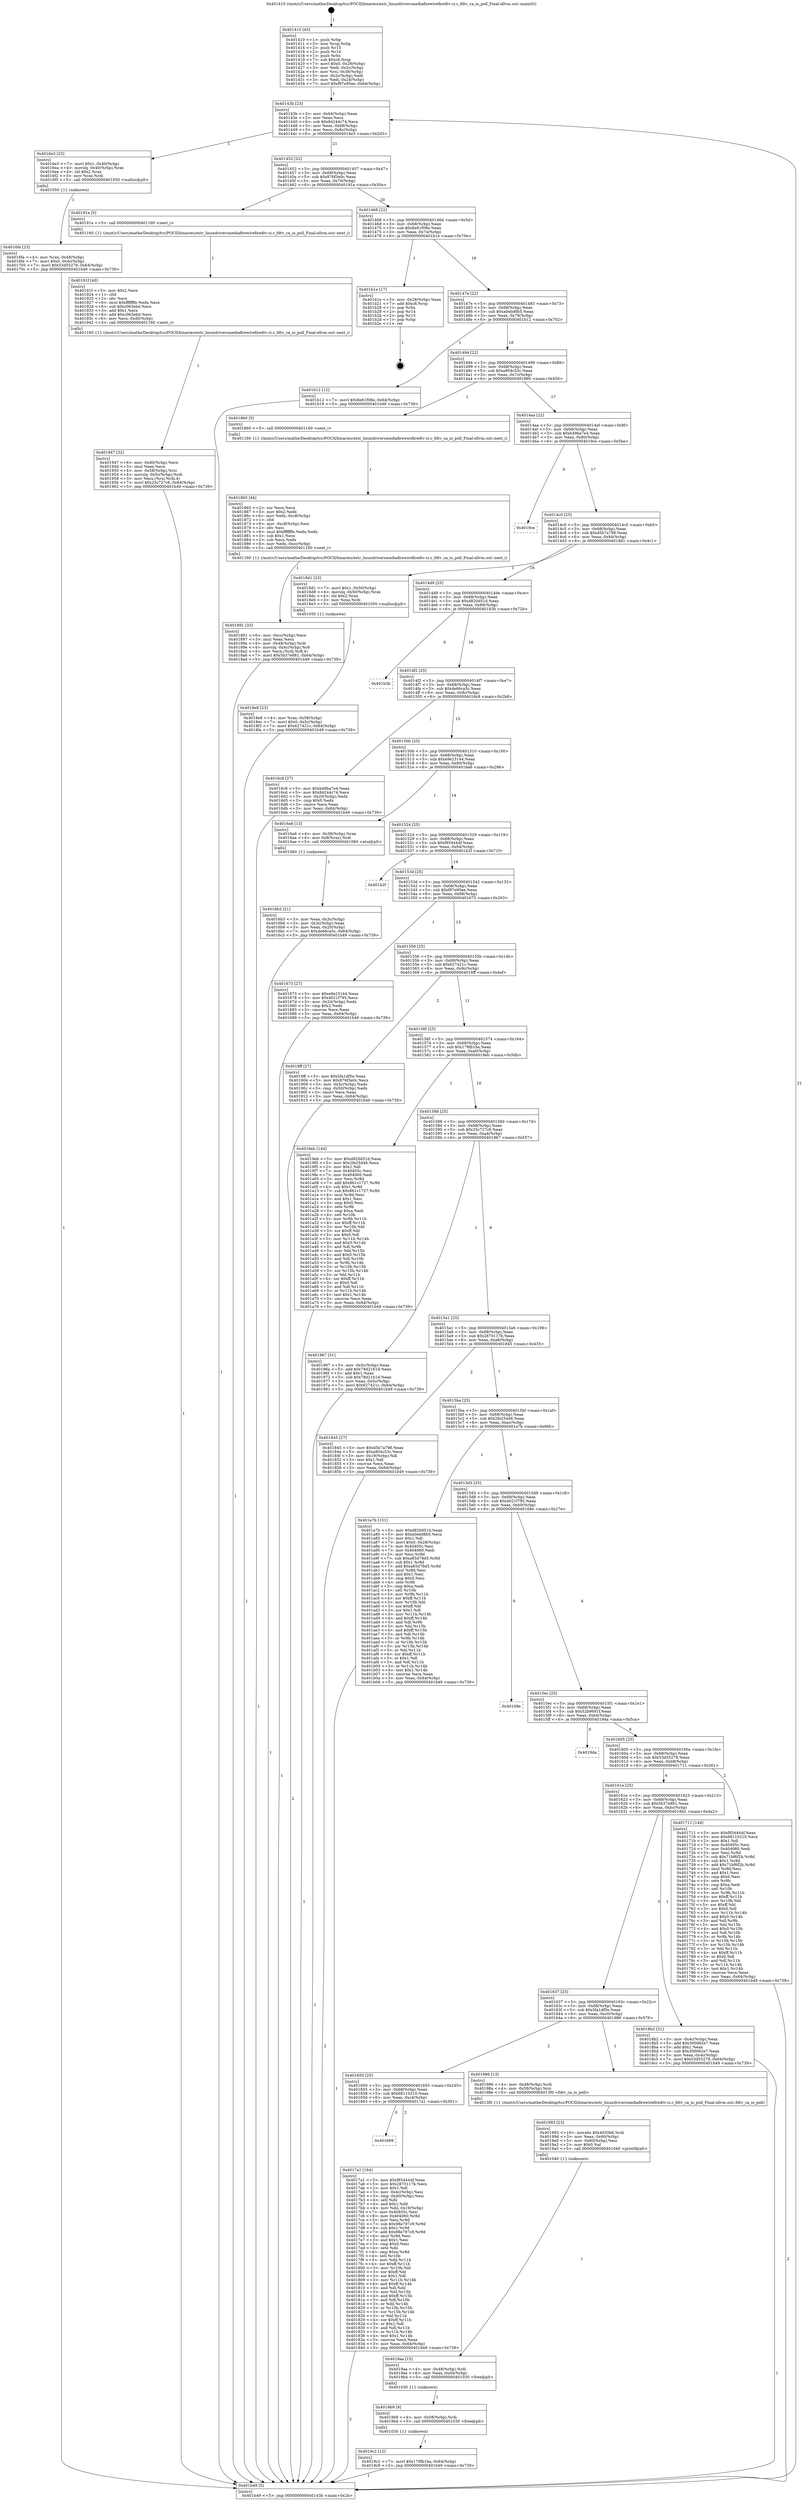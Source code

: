 digraph "0x401410" {
  label = "0x401410 (/mnt/c/Users/mathe/Desktop/tcc/POCII/binaries/extr_linuxdriversmediafirewirefiredtv-ci.c_fdtv_ca_io_poll_Final-ollvm.out::main(0))"
  labelloc = "t"
  node[shape=record]

  Entry [label="",width=0.3,height=0.3,shape=circle,fillcolor=black,style=filled]
  "0x40143b" [label="{
     0x40143b [23]\l
     | [instrs]\l
     &nbsp;&nbsp;0x40143b \<+3\>: mov -0x64(%rbp),%eax\l
     &nbsp;&nbsp;0x40143e \<+2\>: mov %eax,%ecx\l
     &nbsp;&nbsp;0x401440 \<+6\>: sub $0x84244c74,%ecx\l
     &nbsp;&nbsp;0x401446 \<+3\>: mov %eax,-0x68(%rbp)\l
     &nbsp;&nbsp;0x401449 \<+3\>: mov %ecx,-0x6c(%rbp)\l
     &nbsp;&nbsp;0x40144c \<+6\>: je 00000000004016e3 \<main+0x2d3\>\l
  }"]
  "0x4016e3" [label="{
     0x4016e3 [23]\l
     | [instrs]\l
     &nbsp;&nbsp;0x4016e3 \<+7\>: movl $0x1,-0x40(%rbp)\l
     &nbsp;&nbsp;0x4016ea \<+4\>: movslq -0x40(%rbp),%rax\l
     &nbsp;&nbsp;0x4016ee \<+4\>: shl $0x2,%rax\l
     &nbsp;&nbsp;0x4016f2 \<+3\>: mov %rax,%rdi\l
     &nbsp;&nbsp;0x4016f5 \<+5\>: call 0000000000401050 \<malloc@plt\>\l
     | [calls]\l
     &nbsp;&nbsp;0x401050 \{1\} (unknown)\l
  }"]
  "0x401452" [label="{
     0x401452 [22]\l
     | [instrs]\l
     &nbsp;&nbsp;0x401452 \<+5\>: jmp 0000000000401457 \<main+0x47\>\l
     &nbsp;&nbsp;0x401457 \<+3\>: mov -0x68(%rbp),%eax\l
     &nbsp;&nbsp;0x40145a \<+5\>: sub $0x876f3e0c,%eax\l
     &nbsp;&nbsp;0x40145f \<+3\>: mov %eax,-0x70(%rbp)\l
     &nbsp;&nbsp;0x401462 \<+6\>: je 000000000040191a \<main+0x50a\>\l
  }"]
  Exit [label="",width=0.3,height=0.3,shape=circle,fillcolor=black,style=filled,peripheries=2]
  "0x40191a" [label="{
     0x40191a [5]\l
     | [instrs]\l
     &nbsp;&nbsp;0x40191a \<+5\>: call 0000000000401160 \<next_i\>\l
     | [calls]\l
     &nbsp;&nbsp;0x401160 \{1\} (/mnt/c/Users/mathe/Desktop/tcc/POCII/binaries/extr_linuxdriversmediafirewirefiredtv-ci.c_fdtv_ca_io_poll_Final-ollvm.out::next_i)\l
  }"]
  "0x401468" [label="{
     0x401468 [22]\l
     | [instrs]\l
     &nbsp;&nbsp;0x401468 \<+5\>: jmp 000000000040146d \<main+0x5d\>\l
     &nbsp;&nbsp;0x40146d \<+3\>: mov -0x68(%rbp),%eax\l
     &nbsp;&nbsp;0x401470 \<+5\>: sub $0x8e61f08e,%eax\l
     &nbsp;&nbsp;0x401475 \<+3\>: mov %eax,-0x74(%rbp)\l
     &nbsp;&nbsp;0x401478 \<+6\>: je 0000000000401b1e \<main+0x70e\>\l
  }"]
  "0x4019c2" [label="{
     0x4019c2 [12]\l
     | [instrs]\l
     &nbsp;&nbsp;0x4019c2 \<+7\>: movl $0x179fb1ba,-0x64(%rbp)\l
     &nbsp;&nbsp;0x4019c9 \<+5\>: jmp 0000000000401b49 \<main+0x739\>\l
  }"]
  "0x401b1e" [label="{
     0x401b1e [17]\l
     | [instrs]\l
     &nbsp;&nbsp;0x401b1e \<+3\>: mov -0x28(%rbp),%eax\l
     &nbsp;&nbsp;0x401b21 \<+7\>: add $0xc8,%rsp\l
     &nbsp;&nbsp;0x401b28 \<+1\>: pop %rbx\l
     &nbsp;&nbsp;0x401b29 \<+2\>: pop %r14\l
     &nbsp;&nbsp;0x401b2b \<+2\>: pop %r15\l
     &nbsp;&nbsp;0x401b2d \<+1\>: pop %rbp\l
     &nbsp;&nbsp;0x401b2e \<+1\>: ret\l
  }"]
  "0x40147e" [label="{
     0x40147e [22]\l
     | [instrs]\l
     &nbsp;&nbsp;0x40147e \<+5\>: jmp 0000000000401483 \<main+0x73\>\l
     &nbsp;&nbsp;0x401483 \<+3\>: mov -0x68(%rbp),%eax\l
     &nbsp;&nbsp;0x401486 \<+5\>: sub $0xa0ebd8b5,%eax\l
     &nbsp;&nbsp;0x40148b \<+3\>: mov %eax,-0x78(%rbp)\l
     &nbsp;&nbsp;0x40148e \<+6\>: je 0000000000401b12 \<main+0x702\>\l
  }"]
  "0x4019b9" [label="{
     0x4019b9 [9]\l
     | [instrs]\l
     &nbsp;&nbsp;0x4019b9 \<+4\>: mov -0x58(%rbp),%rdi\l
     &nbsp;&nbsp;0x4019bd \<+5\>: call 0000000000401030 \<free@plt\>\l
     | [calls]\l
     &nbsp;&nbsp;0x401030 \{1\} (unknown)\l
  }"]
  "0x401b12" [label="{
     0x401b12 [12]\l
     | [instrs]\l
     &nbsp;&nbsp;0x401b12 \<+7\>: movl $0x8e61f08e,-0x64(%rbp)\l
     &nbsp;&nbsp;0x401b19 \<+5\>: jmp 0000000000401b49 \<main+0x739\>\l
  }"]
  "0x401494" [label="{
     0x401494 [22]\l
     | [instrs]\l
     &nbsp;&nbsp;0x401494 \<+5\>: jmp 0000000000401499 \<main+0x89\>\l
     &nbsp;&nbsp;0x401499 \<+3\>: mov -0x68(%rbp),%eax\l
     &nbsp;&nbsp;0x40149c \<+5\>: sub $0xa904c53c,%eax\l
     &nbsp;&nbsp;0x4014a1 \<+3\>: mov %eax,-0x7c(%rbp)\l
     &nbsp;&nbsp;0x4014a4 \<+6\>: je 0000000000401860 \<main+0x450\>\l
  }"]
  "0x4019aa" [label="{
     0x4019aa [15]\l
     | [instrs]\l
     &nbsp;&nbsp;0x4019aa \<+4\>: mov -0x48(%rbp),%rdi\l
     &nbsp;&nbsp;0x4019ae \<+6\>: mov %eax,-0xd4(%rbp)\l
     &nbsp;&nbsp;0x4019b4 \<+5\>: call 0000000000401030 \<free@plt\>\l
     | [calls]\l
     &nbsp;&nbsp;0x401030 \{1\} (unknown)\l
  }"]
  "0x401860" [label="{
     0x401860 [5]\l
     | [instrs]\l
     &nbsp;&nbsp;0x401860 \<+5\>: call 0000000000401160 \<next_i\>\l
     | [calls]\l
     &nbsp;&nbsp;0x401160 \{1\} (/mnt/c/Users/mathe/Desktop/tcc/POCII/binaries/extr_linuxdriversmediafirewirefiredtv-ci.c_fdtv_ca_io_poll_Final-ollvm.out::next_i)\l
  }"]
  "0x4014aa" [label="{
     0x4014aa [22]\l
     | [instrs]\l
     &nbsp;&nbsp;0x4014aa \<+5\>: jmp 00000000004014af \<main+0x9f\>\l
     &nbsp;&nbsp;0x4014af \<+3\>: mov -0x68(%rbp),%eax\l
     &nbsp;&nbsp;0x4014b2 \<+5\>: sub $0xb49ba7e4,%eax\l
     &nbsp;&nbsp;0x4014b7 \<+3\>: mov %eax,-0x80(%rbp)\l
     &nbsp;&nbsp;0x4014ba \<+6\>: je 00000000004019ce \<main+0x5be\>\l
  }"]
  "0x401993" [label="{
     0x401993 [23]\l
     | [instrs]\l
     &nbsp;&nbsp;0x401993 \<+10\>: movabs $0x4020b6,%rdi\l
     &nbsp;&nbsp;0x40199d \<+3\>: mov %eax,-0x60(%rbp)\l
     &nbsp;&nbsp;0x4019a0 \<+3\>: mov -0x60(%rbp),%esi\l
     &nbsp;&nbsp;0x4019a3 \<+2\>: mov $0x0,%al\l
     &nbsp;&nbsp;0x4019a5 \<+5\>: call 0000000000401040 \<printf@plt\>\l
     | [calls]\l
     &nbsp;&nbsp;0x401040 \{1\} (unknown)\l
  }"]
  "0x4019ce" [label="{
     0x4019ce\l
  }", style=dashed]
  "0x4014c0" [label="{
     0x4014c0 [25]\l
     | [instrs]\l
     &nbsp;&nbsp;0x4014c0 \<+5\>: jmp 00000000004014c5 \<main+0xb5\>\l
     &nbsp;&nbsp;0x4014c5 \<+3\>: mov -0x68(%rbp),%eax\l
     &nbsp;&nbsp;0x4014c8 \<+5\>: sub $0xd5b7a798,%eax\l
     &nbsp;&nbsp;0x4014cd \<+6\>: mov %eax,-0x84(%rbp)\l
     &nbsp;&nbsp;0x4014d3 \<+6\>: je 00000000004018d1 \<main+0x4c1\>\l
  }"]
  "0x401947" [label="{
     0x401947 [32]\l
     | [instrs]\l
     &nbsp;&nbsp;0x401947 \<+6\>: mov -0xd0(%rbp),%ecx\l
     &nbsp;&nbsp;0x40194d \<+3\>: imul %eax,%ecx\l
     &nbsp;&nbsp;0x401950 \<+4\>: mov -0x58(%rbp),%rsi\l
     &nbsp;&nbsp;0x401954 \<+4\>: movslq -0x5c(%rbp),%rdi\l
     &nbsp;&nbsp;0x401958 \<+3\>: mov %ecx,(%rsi,%rdi,4)\l
     &nbsp;&nbsp;0x40195b \<+7\>: movl $0x25c727c6,-0x64(%rbp)\l
     &nbsp;&nbsp;0x401962 \<+5\>: jmp 0000000000401b49 \<main+0x739\>\l
  }"]
  "0x4018d1" [label="{
     0x4018d1 [23]\l
     | [instrs]\l
     &nbsp;&nbsp;0x4018d1 \<+7\>: movl $0x1,-0x50(%rbp)\l
     &nbsp;&nbsp;0x4018d8 \<+4\>: movslq -0x50(%rbp),%rax\l
     &nbsp;&nbsp;0x4018dc \<+4\>: shl $0x2,%rax\l
     &nbsp;&nbsp;0x4018e0 \<+3\>: mov %rax,%rdi\l
     &nbsp;&nbsp;0x4018e3 \<+5\>: call 0000000000401050 \<malloc@plt\>\l
     | [calls]\l
     &nbsp;&nbsp;0x401050 \{1\} (unknown)\l
  }"]
  "0x4014d9" [label="{
     0x4014d9 [25]\l
     | [instrs]\l
     &nbsp;&nbsp;0x4014d9 \<+5\>: jmp 00000000004014de \<main+0xce\>\l
     &nbsp;&nbsp;0x4014de \<+3\>: mov -0x68(%rbp),%eax\l
     &nbsp;&nbsp;0x4014e1 \<+5\>: sub $0xd820d51d,%eax\l
     &nbsp;&nbsp;0x4014e6 \<+6\>: mov %eax,-0x88(%rbp)\l
     &nbsp;&nbsp;0x4014ec \<+6\>: je 0000000000401b3b \<main+0x72b\>\l
  }"]
  "0x40191f" [label="{
     0x40191f [40]\l
     | [instrs]\l
     &nbsp;&nbsp;0x40191f \<+5\>: mov $0x2,%ecx\l
     &nbsp;&nbsp;0x401924 \<+1\>: cltd\l
     &nbsp;&nbsp;0x401925 \<+2\>: idiv %ecx\l
     &nbsp;&nbsp;0x401927 \<+6\>: imul $0xfffffffe,%edx,%ecx\l
     &nbsp;&nbsp;0x40192d \<+6\>: sub $0xc063ebd,%ecx\l
     &nbsp;&nbsp;0x401933 \<+3\>: add $0x1,%ecx\l
     &nbsp;&nbsp;0x401936 \<+6\>: add $0xc063ebd,%ecx\l
     &nbsp;&nbsp;0x40193c \<+6\>: mov %ecx,-0xd0(%rbp)\l
     &nbsp;&nbsp;0x401942 \<+5\>: call 0000000000401160 \<next_i\>\l
     | [calls]\l
     &nbsp;&nbsp;0x401160 \{1\} (/mnt/c/Users/mathe/Desktop/tcc/POCII/binaries/extr_linuxdriversmediafirewirefiredtv-ci.c_fdtv_ca_io_poll_Final-ollvm.out::next_i)\l
  }"]
  "0x401b3b" [label="{
     0x401b3b\l
  }", style=dashed]
  "0x4014f2" [label="{
     0x4014f2 [25]\l
     | [instrs]\l
     &nbsp;&nbsp;0x4014f2 \<+5\>: jmp 00000000004014f7 \<main+0xe7\>\l
     &nbsp;&nbsp;0x4014f7 \<+3\>: mov -0x68(%rbp),%eax\l
     &nbsp;&nbsp;0x4014fa \<+5\>: sub $0xde66ca5c,%eax\l
     &nbsp;&nbsp;0x4014ff \<+6\>: mov %eax,-0x8c(%rbp)\l
     &nbsp;&nbsp;0x401505 \<+6\>: je 00000000004016c8 \<main+0x2b8\>\l
  }"]
  "0x4018e8" [label="{
     0x4018e8 [23]\l
     | [instrs]\l
     &nbsp;&nbsp;0x4018e8 \<+4\>: mov %rax,-0x58(%rbp)\l
     &nbsp;&nbsp;0x4018ec \<+7\>: movl $0x0,-0x5c(%rbp)\l
     &nbsp;&nbsp;0x4018f3 \<+7\>: movl $0x627421c,-0x64(%rbp)\l
     &nbsp;&nbsp;0x4018fa \<+5\>: jmp 0000000000401b49 \<main+0x739\>\l
  }"]
  "0x4016c8" [label="{
     0x4016c8 [27]\l
     | [instrs]\l
     &nbsp;&nbsp;0x4016c8 \<+5\>: mov $0xb49ba7e4,%eax\l
     &nbsp;&nbsp;0x4016cd \<+5\>: mov $0x84244c74,%ecx\l
     &nbsp;&nbsp;0x4016d2 \<+3\>: mov -0x20(%rbp),%edx\l
     &nbsp;&nbsp;0x4016d5 \<+3\>: cmp $0x0,%edx\l
     &nbsp;&nbsp;0x4016d8 \<+3\>: cmove %ecx,%eax\l
     &nbsp;&nbsp;0x4016db \<+3\>: mov %eax,-0x64(%rbp)\l
     &nbsp;&nbsp;0x4016de \<+5\>: jmp 0000000000401b49 \<main+0x739\>\l
  }"]
  "0x40150b" [label="{
     0x40150b [25]\l
     | [instrs]\l
     &nbsp;&nbsp;0x40150b \<+5\>: jmp 0000000000401510 \<main+0x100\>\l
     &nbsp;&nbsp;0x401510 \<+3\>: mov -0x68(%rbp),%eax\l
     &nbsp;&nbsp;0x401513 \<+5\>: sub $0xe9e23144,%eax\l
     &nbsp;&nbsp;0x401518 \<+6\>: mov %eax,-0x90(%rbp)\l
     &nbsp;&nbsp;0x40151e \<+6\>: je 00000000004016a6 \<main+0x296\>\l
  }"]
  "0x401891" [label="{
     0x401891 [33]\l
     | [instrs]\l
     &nbsp;&nbsp;0x401891 \<+6\>: mov -0xcc(%rbp),%ecx\l
     &nbsp;&nbsp;0x401897 \<+3\>: imul %eax,%ecx\l
     &nbsp;&nbsp;0x40189a \<+4\>: mov -0x48(%rbp),%rdi\l
     &nbsp;&nbsp;0x40189e \<+4\>: movslq -0x4c(%rbp),%r8\l
     &nbsp;&nbsp;0x4018a2 \<+4\>: mov %ecx,(%rdi,%r8,4)\l
     &nbsp;&nbsp;0x4018a6 \<+7\>: movl $0x5b37e881,-0x64(%rbp)\l
     &nbsp;&nbsp;0x4018ad \<+5\>: jmp 0000000000401b49 \<main+0x739\>\l
  }"]
  "0x4016a6" [label="{
     0x4016a6 [13]\l
     | [instrs]\l
     &nbsp;&nbsp;0x4016a6 \<+4\>: mov -0x38(%rbp),%rax\l
     &nbsp;&nbsp;0x4016aa \<+4\>: mov 0x8(%rax),%rdi\l
     &nbsp;&nbsp;0x4016ae \<+5\>: call 0000000000401060 \<atoi@plt\>\l
     | [calls]\l
     &nbsp;&nbsp;0x401060 \{1\} (unknown)\l
  }"]
  "0x401524" [label="{
     0x401524 [25]\l
     | [instrs]\l
     &nbsp;&nbsp;0x401524 \<+5\>: jmp 0000000000401529 \<main+0x119\>\l
     &nbsp;&nbsp;0x401529 \<+3\>: mov -0x68(%rbp),%eax\l
     &nbsp;&nbsp;0x40152c \<+5\>: sub $0xf854444f,%eax\l
     &nbsp;&nbsp;0x401531 \<+6\>: mov %eax,-0x94(%rbp)\l
     &nbsp;&nbsp;0x401537 \<+6\>: je 0000000000401b2f \<main+0x71f\>\l
  }"]
  "0x401865" [label="{
     0x401865 [44]\l
     | [instrs]\l
     &nbsp;&nbsp;0x401865 \<+2\>: xor %ecx,%ecx\l
     &nbsp;&nbsp;0x401867 \<+5\>: mov $0x2,%edx\l
     &nbsp;&nbsp;0x40186c \<+6\>: mov %edx,-0xc8(%rbp)\l
     &nbsp;&nbsp;0x401872 \<+1\>: cltd\l
     &nbsp;&nbsp;0x401873 \<+6\>: mov -0xc8(%rbp),%esi\l
     &nbsp;&nbsp;0x401879 \<+2\>: idiv %esi\l
     &nbsp;&nbsp;0x40187b \<+6\>: imul $0xfffffffe,%edx,%edx\l
     &nbsp;&nbsp;0x401881 \<+3\>: sub $0x1,%ecx\l
     &nbsp;&nbsp;0x401884 \<+2\>: sub %ecx,%edx\l
     &nbsp;&nbsp;0x401886 \<+6\>: mov %edx,-0xcc(%rbp)\l
     &nbsp;&nbsp;0x40188c \<+5\>: call 0000000000401160 \<next_i\>\l
     | [calls]\l
     &nbsp;&nbsp;0x401160 \{1\} (/mnt/c/Users/mathe/Desktop/tcc/POCII/binaries/extr_linuxdriversmediafirewirefiredtv-ci.c_fdtv_ca_io_poll_Final-ollvm.out::next_i)\l
  }"]
  "0x401b2f" [label="{
     0x401b2f\l
  }", style=dashed]
  "0x40153d" [label="{
     0x40153d [25]\l
     | [instrs]\l
     &nbsp;&nbsp;0x40153d \<+5\>: jmp 0000000000401542 \<main+0x132\>\l
     &nbsp;&nbsp;0x401542 \<+3\>: mov -0x68(%rbp),%eax\l
     &nbsp;&nbsp;0x401545 \<+5\>: sub $0xf97e95ee,%eax\l
     &nbsp;&nbsp;0x40154a \<+6\>: mov %eax,-0x98(%rbp)\l
     &nbsp;&nbsp;0x401550 \<+6\>: je 0000000000401673 \<main+0x263\>\l
  }"]
  "0x401669" [label="{
     0x401669\l
  }", style=dashed]
  "0x401673" [label="{
     0x401673 [27]\l
     | [instrs]\l
     &nbsp;&nbsp;0x401673 \<+5\>: mov $0xe9e23144,%eax\l
     &nbsp;&nbsp;0x401678 \<+5\>: mov $0x4021f795,%ecx\l
     &nbsp;&nbsp;0x40167d \<+3\>: mov -0x24(%rbp),%edx\l
     &nbsp;&nbsp;0x401680 \<+3\>: cmp $0x2,%edx\l
     &nbsp;&nbsp;0x401683 \<+3\>: cmovne %ecx,%eax\l
     &nbsp;&nbsp;0x401686 \<+3\>: mov %eax,-0x64(%rbp)\l
     &nbsp;&nbsp;0x401689 \<+5\>: jmp 0000000000401b49 \<main+0x739\>\l
  }"]
  "0x401556" [label="{
     0x401556 [25]\l
     | [instrs]\l
     &nbsp;&nbsp;0x401556 \<+5\>: jmp 000000000040155b \<main+0x14b\>\l
     &nbsp;&nbsp;0x40155b \<+3\>: mov -0x68(%rbp),%eax\l
     &nbsp;&nbsp;0x40155e \<+5\>: sub $0x627421c,%eax\l
     &nbsp;&nbsp;0x401563 \<+6\>: mov %eax,-0x9c(%rbp)\l
     &nbsp;&nbsp;0x401569 \<+6\>: je 00000000004018ff \<main+0x4ef\>\l
  }"]
  "0x401b49" [label="{
     0x401b49 [5]\l
     | [instrs]\l
     &nbsp;&nbsp;0x401b49 \<+5\>: jmp 000000000040143b \<main+0x2b\>\l
  }"]
  "0x401410" [label="{
     0x401410 [43]\l
     | [instrs]\l
     &nbsp;&nbsp;0x401410 \<+1\>: push %rbp\l
     &nbsp;&nbsp;0x401411 \<+3\>: mov %rsp,%rbp\l
     &nbsp;&nbsp;0x401414 \<+2\>: push %r15\l
     &nbsp;&nbsp;0x401416 \<+2\>: push %r14\l
     &nbsp;&nbsp;0x401418 \<+1\>: push %rbx\l
     &nbsp;&nbsp;0x401419 \<+7\>: sub $0xc8,%rsp\l
     &nbsp;&nbsp;0x401420 \<+7\>: movl $0x0,-0x28(%rbp)\l
     &nbsp;&nbsp;0x401427 \<+3\>: mov %edi,-0x2c(%rbp)\l
     &nbsp;&nbsp;0x40142a \<+4\>: mov %rsi,-0x38(%rbp)\l
     &nbsp;&nbsp;0x40142e \<+3\>: mov -0x2c(%rbp),%edi\l
     &nbsp;&nbsp;0x401431 \<+3\>: mov %edi,-0x24(%rbp)\l
     &nbsp;&nbsp;0x401434 \<+7\>: movl $0xf97e95ee,-0x64(%rbp)\l
  }"]
  "0x4016b3" [label="{
     0x4016b3 [21]\l
     | [instrs]\l
     &nbsp;&nbsp;0x4016b3 \<+3\>: mov %eax,-0x3c(%rbp)\l
     &nbsp;&nbsp;0x4016b6 \<+3\>: mov -0x3c(%rbp),%eax\l
     &nbsp;&nbsp;0x4016b9 \<+3\>: mov %eax,-0x20(%rbp)\l
     &nbsp;&nbsp;0x4016bc \<+7\>: movl $0xde66ca5c,-0x64(%rbp)\l
     &nbsp;&nbsp;0x4016c3 \<+5\>: jmp 0000000000401b49 \<main+0x739\>\l
  }"]
  "0x4016fa" [label="{
     0x4016fa [23]\l
     | [instrs]\l
     &nbsp;&nbsp;0x4016fa \<+4\>: mov %rax,-0x48(%rbp)\l
     &nbsp;&nbsp;0x4016fe \<+7\>: movl $0x0,-0x4c(%rbp)\l
     &nbsp;&nbsp;0x401705 \<+7\>: movl $0x53d55278,-0x64(%rbp)\l
     &nbsp;&nbsp;0x40170c \<+5\>: jmp 0000000000401b49 \<main+0x739\>\l
  }"]
  "0x4017a1" [label="{
     0x4017a1 [164]\l
     | [instrs]\l
     &nbsp;&nbsp;0x4017a1 \<+5\>: mov $0xf854444f,%eax\l
     &nbsp;&nbsp;0x4017a6 \<+5\>: mov $0x2870117b,%ecx\l
     &nbsp;&nbsp;0x4017ab \<+2\>: mov $0x1,%dl\l
     &nbsp;&nbsp;0x4017ad \<+3\>: mov -0x4c(%rbp),%esi\l
     &nbsp;&nbsp;0x4017b0 \<+3\>: cmp -0x40(%rbp),%esi\l
     &nbsp;&nbsp;0x4017b3 \<+4\>: setl %dil\l
     &nbsp;&nbsp;0x4017b7 \<+4\>: and $0x1,%dil\l
     &nbsp;&nbsp;0x4017bb \<+4\>: mov %dil,-0x19(%rbp)\l
     &nbsp;&nbsp;0x4017bf \<+7\>: mov 0x40405c,%esi\l
     &nbsp;&nbsp;0x4017c6 \<+8\>: mov 0x404060,%r8d\l
     &nbsp;&nbsp;0x4017ce \<+3\>: mov %esi,%r9d\l
     &nbsp;&nbsp;0x4017d1 \<+7\>: sub $0x98e797c9,%r9d\l
     &nbsp;&nbsp;0x4017d8 \<+4\>: sub $0x1,%r9d\l
     &nbsp;&nbsp;0x4017dc \<+7\>: add $0x98e797c9,%r9d\l
     &nbsp;&nbsp;0x4017e3 \<+4\>: imul %r9d,%esi\l
     &nbsp;&nbsp;0x4017e7 \<+3\>: and $0x1,%esi\l
     &nbsp;&nbsp;0x4017ea \<+3\>: cmp $0x0,%esi\l
     &nbsp;&nbsp;0x4017ed \<+4\>: sete %dil\l
     &nbsp;&nbsp;0x4017f1 \<+4\>: cmp $0xa,%r8d\l
     &nbsp;&nbsp;0x4017f5 \<+4\>: setl %r10b\l
     &nbsp;&nbsp;0x4017f9 \<+3\>: mov %dil,%r11b\l
     &nbsp;&nbsp;0x4017fc \<+4\>: xor $0xff,%r11b\l
     &nbsp;&nbsp;0x401800 \<+3\>: mov %r10b,%bl\l
     &nbsp;&nbsp;0x401803 \<+3\>: xor $0xff,%bl\l
     &nbsp;&nbsp;0x401806 \<+3\>: xor $0x1,%dl\l
     &nbsp;&nbsp;0x401809 \<+3\>: mov %r11b,%r14b\l
     &nbsp;&nbsp;0x40180c \<+4\>: and $0xff,%r14b\l
     &nbsp;&nbsp;0x401810 \<+3\>: and %dl,%dil\l
     &nbsp;&nbsp;0x401813 \<+3\>: mov %bl,%r15b\l
     &nbsp;&nbsp;0x401816 \<+4\>: and $0xff,%r15b\l
     &nbsp;&nbsp;0x40181a \<+3\>: and %dl,%r10b\l
     &nbsp;&nbsp;0x40181d \<+3\>: or %dil,%r14b\l
     &nbsp;&nbsp;0x401820 \<+3\>: or %r10b,%r15b\l
     &nbsp;&nbsp;0x401823 \<+3\>: xor %r15b,%r14b\l
     &nbsp;&nbsp;0x401826 \<+3\>: or %bl,%r11b\l
     &nbsp;&nbsp;0x401829 \<+4\>: xor $0xff,%r11b\l
     &nbsp;&nbsp;0x40182d \<+3\>: or $0x1,%dl\l
     &nbsp;&nbsp;0x401830 \<+3\>: and %dl,%r11b\l
     &nbsp;&nbsp;0x401833 \<+3\>: or %r11b,%r14b\l
     &nbsp;&nbsp;0x401836 \<+4\>: test $0x1,%r14b\l
     &nbsp;&nbsp;0x40183a \<+3\>: cmovne %ecx,%eax\l
     &nbsp;&nbsp;0x40183d \<+3\>: mov %eax,-0x64(%rbp)\l
     &nbsp;&nbsp;0x401840 \<+5\>: jmp 0000000000401b49 \<main+0x739\>\l
  }"]
  "0x4018ff" [label="{
     0x4018ff [27]\l
     | [instrs]\l
     &nbsp;&nbsp;0x4018ff \<+5\>: mov $0x5fa1df5e,%eax\l
     &nbsp;&nbsp;0x401904 \<+5\>: mov $0x876f3e0c,%ecx\l
     &nbsp;&nbsp;0x401909 \<+3\>: mov -0x5c(%rbp),%edx\l
     &nbsp;&nbsp;0x40190c \<+3\>: cmp -0x50(%rbp),%edx\l
     &nbsp;&nbsp;0x40190f \<+3\>: cmovl %ecx,%eax\l
     &nbsp;&nbsp;0x401912 \<+3\>: mov %eax,-0x64(%rbp)\l
     &nbsp;&nbsp;0x401915 \<+5\>: jmp 0000000000401b49 \<main+0x739\>\l
  }"]
  "0x40156f" [label="{
     0x40156f [25]\l
     | [instrs]\l
     &nbsp;&nbsp;0x40156f \<+5\>: jmp 0000000000401574 \<main+0x164\>\l
     &nbsp;&nbsp;0x401574 \<+3\>: mov -0x68(%rbp),%eax\l
     &nbsp;&nbsp;0x401577 \<+5\>: sub $0x179fb1ba,%eax\l
     &nbsp;&nbsp;0x40157c \<+6\>: mov %eax,-0xa0(%rbp)\l
     &nbsp;&nbsp;0x401582 \<+6\>: je 00000000004019eb \<main+0x5db\>\l
  }"]
  "0x401650" [label="{
     0x401650 [25]\l
     | [instrs]\l
     &nbsp;&nbsp;0x401650 \<+5\>: jmp 0000000000401655 \<main+0x245\>\l
     &nbsp;&nbsp;0x401655 \<+3\>: mov -0x68(%rbp),%eax\l
     &nbsp;&nbsp;0x401658 \<+5\>: sub $0x68110210,%eax\l
     &nbsp;&nbsp;0x40165d \<+6\>: mov %eax,-0xc4(%rbp)\l
     &nbsp;&nbsp;0x401663 \<+6\>: je 00000000004017a1 \<main+0x391\>\l
  }"]
  "0x4019eb" [label="{
     0x4019eb [144]\l
     | [instrs]\l
     &nbsp;&nbsp;0x4019eb \<+5\>: mov $0xd820d51d,%eax\l
     &nbsp;&nbsp;0x4019f0 \<+5\>: mov $0x2fe25446,%ecx\l
     &nbsp;&nbsp;0x4019f5 \<+2\>: mov $0x1,%dl\l
     &nbsp;&nbsp;0x4019f7 \<+7\>: mov 0x40405c,%esi\l
     &nbsp;&nbsp;0x4019fe \<+7\>: mov 0x404060,%edi\l
     &nbsp;&nbsp;0x401a05 \<+3\>: mov %esi,%r8d\l
     &nbsp;&nbsp;0x401a08 \<+7\>: add $0x861c1727,%r8d\l
     &nbsp;&nbsp;0x401a0f \<+4\>: sub $0x1,%r8d\l
     &nbsp;&nbsp;0x401a13 \<+7\>: sub $0x861c1727,%r8d\l
     &nbsp;&nbsp;0x401a1a \<+4\>: imul %r8d,%esi\l
     &nbsp;&nbsp;0x401a1e \<+3\>: and $0x1,%esi\l
     &nbsp;&nbsp;0x401a21 \<+3\>: cmp $0x0,%esi\l
     &nbsp;&nbsp;0x401a24 \<+4\>: sete %r9b\l
     &nbsp;&nbsp;0x401a28 \<+3\>: cmp $0xa,%edi\l
     &nbsp;&nbsp;0x401a2b \<+4\>: setl %r10b\l
     &nbsp;&nbsp;0x401a2f \<+3\>: mov %r9b,%r11b\l
     &nbsp;&nbsp;0x401a32 \<+4\>: xor $0xff,%r11b\l
     &nbsp;&nbsp;0x401a36 \<+3\>: mov %r10b,%bl\l
     &nbsp;&nbsp;0x401a39 \<+3\>: xor $0xff,%bl\l
     &nbsp;&nbsp;0x401a3c \<+3\>: xor $0x0,%dl\l
     &nbsp;&nbsp;0x401a3f \<+3\>: mov %r11b,%r14b\l
     &nbsp;&nbsp;0x401a42 \<+4\>: and $0x0,%r14b\l
     &nbsp;&nbsp;0x401a46 \<+3\>: and %dl,%r9b\l
     &nbsp;&nbsp;0x401a49 \<+3\>: mov %bl,%r15b\l
     &nbsp;&nbsp;0x401a4c \<+4\>: and $0x0,%r15b\l
     &nbsp;&nbsp;0x401a50 \<+3\>: and %dl,%r10b\l
     &nbsp;&nbsp;0x401a53 \<+3\>: or %r9b,%r14b\l
     &nbsp;&nbsp;0x401a56 \<+3\>: or %r10b,%r15b\l
     &nbsp;&nbsp;0x401a59 \<+3\>: xor %r15b,%r14b\l
     &nbsp;&nbsp;0x401a5c \<+3\>: or %bl,%r11b\l
     &nbsp;&nbsp;0x401a5f \<+4\>: xor $0xff,%r11b\l
     &nbsp;&nbsp;0x401a63 \<+3\>: or $0x0,%dl\l
     &nbsp;&nbsp;0x401a66 \<+3\>: and %dl,%r11b\l
     &nbsp;&nbsp;0x401a69 \<+3\>: or %r11b,%r14b\l
     &nbsp;&nbsp;0x401a6c \<+4\>: test $0x1,%r14b\l
     &nbsp;&nbsp;0x401a70 \<+3\>: cmovne %ecx,%eax\l
     &nbsp;&nbsp;0x401a73 \<+3\>: mov %eax,-0x64(%rbp)\l
     &nbsp;&nbsp;0x401a76 \<+5\>: jmp 0000000000401b49 \<main+0x739\>\l
  }"]
  "0x401588" [label="{
     0x401588 [25]\l
     | [instrs]\l
     &nbsp;&nbsp;0x401588 \<+5\>: jmp 000000000040158d \<main+0x17d\>\l
     &nbsp;&nbsp;0x40158d \<+3\>: mov -0x68(%rbp),%eax\l
     &nbsp;&nbsp;0x401590 \<+5\>: sub $0x25c727c6,%eax\l
     &nbsp;&nbsp;0x401595 \<+6\>: mov %eax,-0xa4(%rbp)\l
     &nbsp;&nbsp;0x40159b \<+6\>: je 0000000000401967 \<main+0x557\>\l
  }"]
  "0x401986" [label="{
     0x401986 [13]\l
     | [instrs]\l
     &nbsp;&nbsp;0x401986 \<+4\>: mov -0x48(%rbp),%rdi\l
     &nbsp;&nbsp;0x40198a \<+4\>: mov -0x58(%rbp),%rsi\l
     &nbsp;&nbsp;0x40198e \<+5\>: call 00000000004013f0 \<fdtv_ca_io_poll\>\l
     | [calls]\l
     &nbsp;&nbsp;0x4013f0 \{1\} (/mnt/c/Users/mathe/Desktop/tcc/POCII/binaries/extr_linuxdriversmediafirewirefiredtv-ci.c_fdtv_ca_io_poll_Final-ollvm.out::fdtv_ca_io_poll)\l
  }"]
  "0x401967" [label="{
     0x401967 [31]\l
     | [instrs]\l
     &nbsp;&nbsp;0x401967 \<+3\>: mov -0x5c(%rbp),%eax\l
     &nbsp;&nbsp;0x40196a \<+5\>: add $0x78d2161d,%eax\l
     &nbsp;&nbsp;0x40196f \<+3\>: add $0x1,%eax\l
     &nbsp;&nbsp;0x401972 \<+5\>: sub $0x78d2161d,%eax\l
     &nbsp;&nbsp;0x401977 \<+3\>: mov %eax,-0x5c(%rbp)\l
     &nbsp;&nbsp;0x40197a \<+7\>: movl $0x627421c,-0x64(%rbp)\l
     &nbsp;&nbsp;0x401981 \<+5\>: jmp 0000000000401b49 \<main+0x739\>\l
  }"]
  "0x4015a1" [label="{
     0x4015a1 [25]\l
     | [instrs]\l
     &nbsp;&nbsp;0x4015a1 \<+5\>: jmp 00000000004015a6 \<main+0x196\>\l
     &nbsp;&nbsp;0x4015a6 \<+3\>: mov -0x68(%rbp),%eax\l
     &nbsp;&nbsp;0x4015a9 \<+5\>: sub $0x2870117b,%eax\l
     &nbsp;&nbsp;0x4015ae \<+6\>: mov %eax,-0xa8(%rbp)\l
     &nbsp;&nbsp;0x4015b4 \<+6\>: je 0000000000401845 \<main+0x435\>\l
  }"]
  "0x401637" [label="{
     0x401637 [25]\l
     | [instrs]\l
     &nbsp;&nbsp;0x401637 \<+5\>: jmp 000000000040163c \<main+0x22c\>\l
     &nbsp;&nbsp;0x40163c \<+3\>: mov -0x68(%rbp),%eax\l
     &nbsp;&nbsp;0x40163f \<+5\>: sub $0x5fa1df5e,%eax\l
     &nbsp;&nbsp;0x401644 \<+6\>: mov %eax,-0xc0(%rbp)\l
     &nbsp;&nbsp;0x40164a \<+6\>: je 0000000000401986 \<main+0x576\>\l
  }"]
  "0x401845" [label="{
     0x401845 [27]\l
     | [instrs]\l
     &nbsp;&nbsp;0x401845 \<+5\>: mov $0xd5b7a798,%eax\l
     &nbsp;&nbsp;0x40184a \<+5\>: mov $0xa904c53c,%ecx\l
     &nbsp;&nbsp;0x40184f \<+3\>: mov -0x19(%rbp),%dl\l
     &nbsp;&nbsp;0x401852 \<+3\>: test $0x1,%dl\l
     &nbsp;&nbsp;0x401855 \<+3\>: cmovne %ecx,%eax\l
     &nbsp;&nbsp;0x401858 \<+3\>: mov %eax,-0x64(%rbp)\l
     &nbsp;&nbsp;0x40185b \<+5\>: jmp 0000000000401b49 \<main+0x739\>\l
  }"]
  "0x4015ba" [label="{
     0x4015ba [25]\l
     | [instrs]\l
     &nbsp;&nbsp;0x4015ba \<+5\>: jmp 00000000004015bf \<main+0x1af\>\l
     &nbsp;&nbsp;0x4015bf \<+3\>: mov -0x68(%rbp),%eax\l
     &nbsp;&nbsp;0x4015c2 \<+5\>: sub $0x2fe25446,%eax\l
     &nbsp;&nbsp;0x4015c7 \<+6\>: mov %eax,-0xac(%rbp)\l
     &nbsp;&nbsp;0x4015cd \<+6\>: je 0000000000401a7b \<main+0x66b\>\l
  }"]
  "0x4018b2" [label="{
     0x4018b2 [31]\l
     | [instrs]\l
     &nbsp;&nbsp;0x4018b2 \<+3\>: mov -0x4c(%rbp),%eax\l
     &nbsp;&nbsp;0x4018b5 \<+5\>: add $0x300062e7,%eax\l
     &nbsp;&nbsp;0x4018ba \<+3\>: add $0x1,%eax\l
     &nbsp;&nbsp;0x4018bd \<+5\>: sub $0x300062e7,%eax\l
     &nbsp;&nbsp;0x4018c2 \<+3\>: mov %eax,-0x4c(%rbp)\l
     &nbsp;&nbsp;0x4018c5 \<+7\>: movl $0x53d55278,-0x64(%rbp)\l
     &nbsp;&nbsp;0x4018cc \<+5\>: jmp 0000000000401b49 \<main+0x739\>\l
  }"]
  "0x401a7b" [label="{
     0x401a7b [151]\l
     | [instrs]\l
     &nbsp;&nbsp;0x401a7b \<+5\>: mov $0xd820d51d,%eax\l
     &nbsp;&nbsp;0x401a80 \<+5\>: mov $0xa0ebd8b5,%ecx\l
     &nbsp;&nbsp;0x401a85 \<+2\>: mov $0x1,%dl\l
     &nbsp;&nbsp;0x401a87 \<+7\>: movl $0x0,-0x28(%rbp)\l
     &nbsp;&nbsp;0x401a8e \<+7\>: mov 0x40405c,%esi\l
     &nbsp;&nbsp;0x401a95 \<+7\>: mov 0x404060,%edi\l
     &nbsp;&nbsp;0x401a9c \<+3\>: mov %esi,%r8d\l
     &nbsp;&nbsp;0x401a9f \<+7\>: sub $0xa85d78d5,%r8d\l
     &nbsp;&nbsp;0x401aa6 \<+4\>: sub $0x1,%r8d\l
     &nbsp;&nbsp;0x401aaa \<+7\>: add $0xa85d78d5,%r8d\l
     &nbsp;&nbsp;0x401ab1 \<+4\>: imul %r8d,%esi\l
     &nbsp;&nbsp;0x401ab5 \<+3\>: and $0x1,%esi\l
     &nbsp;&nbsp;0x401ab8 \<+3\>: cmp $0x0,%esi\l
     &nbsp;&nbsp;0x401abb \<+4\>: sete %r9b\l
     &nbsp;&nbsp;0x401abf \<+3\>: cmp $0xa,%edi\l
     &nbsp;&nbsp;0x401ac2 \<+4\>: setl %r10b\l
     &nbsp;&nbsp;0x401ac6 \<+3\>: mov %r9b,%r11b\l
     &nbsp;&nbsp;0x401ac9 \<+4\>: xor $0xff,%r11b\l
     &nbsp;&nbsp;0x401acd \<+3\>: mov %r10b,%bl\l
     &nbsp;&nbsp;0x401ad0 \<+3\>: xor $0xff,%bl\l
     &nbsp;&nbsp;0x401ad3 \<+3\>: xor $0x1,%dl\l
     &nbsp;&nbsp;0x401ad6 \<+3\>: mov %r11b,%r14b\l
     &nbsp;&nbsp;0x401ad9 \<+4\>: and $0xff,%r14b\l
     &nbsp;&nbsp;0x401add \<+3\>: and %dl,%r9b\l
     &nbsp;&nbsp;0x401ae0 \<+3\>: mov %bl,%r15b\l
     &nbsp;&nbsp;0x401ae3 \<+4\>: and $0xff,%r15b\l
     &nbsp;&nbsp;0x401ae7 \<+3\>: and %dl,%r10b\l
     &nbsp;&nbsp;0x401aea \<+3\>: or %r9b,%r14b\l
     &nbsp;&nbsp;0x401aed \<+3\>: or %r10b,%r15b\l
     &nbsp;&nbsp;0x401af0 \<+3\>: xor %r15b,%r14b\l
     &nbsp;&nbsp;0x401af3 \<+3\>: or %bl,%r11b\l
     &nbsp;&nbsp;0x401af6 \<+4\>: xor $0xff,%r11b\l
     &nbsp;&nbsp;0x401afa \<+3\>: or $0x1,%dl\l
     &nbsp;&nbsp;0x401afd \<+3\>: and %dl,%r11b\l
     &nbsp;&nbsp;0x401b00 \<+3\>: or %r11b,%r14b\l
     &nbsp;&nbsp;0x401b03 \<+4\>: test $0x1,%r14b\l
     &nbsp;&nbsp;0x401b07 \<+3\>: cmovne %ecx,%eax\l
     &nbsp;&nbsp;0x401b0a \<+3\>: mov %eax,-0x64(%rbp)\l
     &nbsp;&nbsp;0x401b0d \<+5\>: jmp 0000000000401b49 \<main+0x739\>\l
  }"]
  "0x4015d3" [label="{
     0x4015d3 [25]\l
     | [instrs]\l
     &nbsp;&nbsp;0x4015d3 \<+5\>: jmp 00000000004015d8 \<main+0x1c8\>\l
     &nbsp;&nbsp;0x4015d8 \<+3\>: mov -0x68(%rbp),%eax\l
     &nbsp;&nbsp;0x4015db \<+5\>: sub $0x4021f795,%eax\l
     &nbsp;&nbsp;0x4015e0 \<+6\>: mov %eax,-0xb0(%rbp)\l
     &nbsp;&nbsp;0x4015e6 \<+6\>: je 000000000040168e \<main+0x27e\>\l
  }"]
  "0x40161e" [label="{
     0x40161e [25]\l
     | [instrs]\l
     &nbsp;&nbsp;0x40161e \<+5\>: jmp 0000000000401623 \<main+0x213\>\l
     &nbsp;&nbsp;0x401623 \<+3\>: mov -0x68(%rbp),%eax\l
     &nbsp;&nbsp;0x401626 \<+5\>: sub $0x5b37e881,%eax\l
     &nbsp;&nbsp;0x40162b \<+6\>: mov %eax,-0xbc(%rbp)\l
     &nbsp;&nbsp;0x401631 \<+6\>: je 00000000004018b2 \<main+0x4a2\>\l
  }"]
  "0x40168e" [label="{
     0x40168e\l
  }", style=dashed]
  "0x4015ec" [label="{
     0x4015ec [25]\l
     | [instrs]\l
     &nbsp;&nbsp;0x4015ec \<+5\>: jmp 00000000004015f1 \<main+0x1e1\>\l
     &nbsp;&nbsp;0x4015f1 \<+3\>: mov -0x68(%rbp),%eax\l
     &nbsp;&nbsp;0x4015f4 \<+5\>: sub $0x52b9691f,%eax\l
     &nbsp;&nbsp;0x4015f9 \<+6\>: mov %eax,-0xb4(%rbp)\l
     &nbsp;&nbsp;0x4015ff \<+6\>: je 00000000004019da \<main+0x5ca\>\l
  }"]
  "0x401711" [label="{
     0x401711 [144]\l
     | [instrs]\l
     &nbsp;&nbsp;0x401711 \<+5\>: mov $0xf854444f,%eax\l
     &nbsp;&nbsp;0x401716 \<+5\>: mov $0x68110210,%ecx\l
     &nbsp;&nbsp;0x40171b \<+2\>: mov $0x1,%dl\l
     &nbsp;&nbsp;0x40171d \<+7\>: mov 0x40405c,%esi\l
     &nbsp;&nbsp;0x401724 \<+7\>: mov 0x404060,%edi\l
     &nbsp;&nbsp;0x40172b \<+3\>: mov %esi,%r8d\l
     &nbsp;&nbsp;0x40172e \<+7\>: sub $0x71bf6f2b,%r8d\l
     &nbsp;&nbsp;0x401735 \<+4\>: sub $0x1,%r8d\l
     &nbsp;&nbsp;0x401739 \<+7\>: add $0x71bf6f2b,%r8d\l
     &nbsp;&nbsp;0x401740 \<+4\>: imul %r8d,%esi\l
     &nbsp;&nbsp;0x401744 \<+3\>: and $0x1,%esi\l
     &nbsp;&nbsp;0x401747 \<+3\>: cmp $0x0,%esi\l
     &nbsp;&nbsp;0x40174a \<+4\>: sete %r9b\l
     &nbsp;&nbsp;0x40174e \<+3\>: cmp $0xa,%edi\l
     &nbsp;&nbsp;0x401751 \<+4\>: setl %r10b\l
     &nbsp;&nbsp;0x401755 \<+3\>: mov %r9b,%r11b\l
     &nbsp;&nbsp;0x401758 \<+4\>: xor $0xff,%r11b\l
     &nbsp;&nbsp;0x40175c \<+3\>: mov %r10b,%bl\l
     &nbsp;&nbsp;0x40175f \<+3\>: xor $0xff,%bl\l
     &nbsp;&nbsp;0x401762 \<+3\>: xor $0x0,%dl\l
     &nbsp;&nbsp;0x401765 \<+3\>: mov %r11b,%r14b\l
     &nbsp;&nbsp;0x401768 \<+4\>: and $0x0,%r14b\l
     &nbsp;&nbsp;0x40176c \<+3\>: and %dl,%r9b\l
     &nbsp;&nbsp;0x40176f \<+3\>: mov %bl,%r15b\l
     &nbsp;&nbsp;0x401772 \<+4\>: and $0x0,%r15b\l
     &nbsp;&nbsp;0x401776 \<+3\>: and %dl,%r10b\l
     &nbsp;&nbsp;0x401779 \<+3\>: or %r9b,%r14b\l
     &nbsp;&nbsp;0x40177c \<+3\>: or %r10b,%r15b\l
     &nbsp;&nbsp;0x40177f \<+3\>: xor %r15b,%r14b\l
     &nbsp;&nbsp;0x401782 \<+3\>: or %bl,%r11b\l
     &nbsp;&nbsp;0x401785 \<+4\>: xor $0xff,%r11b\l
     &nbsp;&nbsp;0x401789 \<+3\>: or $0x0,%dl\l
     &nbsp;&nbsp;0x40178c \<+3\>: and %dl,%r11b\l
     &nbsp;&nbsp;0x40178f \<+3\>: or %r11b,%r14b\l
     &nbsp;&nbsp;0x401792 \<+4\>: test $0x1,%r14b\l
     &nbsp;&nbsp;0x401796 \<+3\>: cmovne %ecx,%eax\l
     &nbsp;&nbsp;0x401799 \<+3\>: mov %eax,-0x64(%rbp)\l
     &nbsp;&nbsp;0x40179c \<+5\>: jmp 0000000000401b49 \<main+0x739\>\l
  }"]
  "0x4019da" [label="{
     0x4019da\l
  }", style=dashed]
  "0x401605" [label="{
     0x401605 [25]\l
     | [instrs]\l
     &nbsp;&nbsp;0x401605 \<+5\>: jmp 000000000040160a \<main+0x1fa\>\l
     &nbsp;&nbsp;0x40160a \<+3\>: mov -0x68(%rbp),%eax\l
     &nbsp;&nbsp;0x40160d \<+5\>: sub $0x53d55278,%eax\l
     &nbsp;&nbsp;0x401612 \<+6\>: mov %eax,-0xb8(%rbp)\l
     &nbsp;&nbsp;0x401618 \<+6\>: je 0000000000401711 \<main+0x301\>\l
  }"]
  Entry -> "0x401410" [label=" 1"]
  "0x40143b" -> "0x4016e3" [label=" 1"]
  "0x40143b" -> "0x401452" [label=" 21"]
  "0x401b1e" -> Exit [label=" 1"]
  "0x401452" -> "0x40191a" [label=" 1"]
  "0x401452" -> "0x401468" [label=" 20"]
  "0x401b12" -> "0x401b49" [label=" 1"]
  "0x401468" -> "0x401b1e" [label=" 1"]
  "0x401468" -> "0x40147e" [label=" 19"]
  "0x401a7b" -> "0x401b49" [label=" 1"]
  "0x40147e" -> "0x401b12" [label=" 1"]
  "0x40147e" -> "0x401494" [label=" 18"]
  "0x4019eb" -> "0x401b49" [label=" 1"]
  "0x401494" -> "0x401860" [label=" 1"]
  "0x401494" -> "0x4014aa" [label=" 17"]
  "0x4019c2" -> "0x401b49" [label=" 1"]
  "0x4014aa" -> "0x4019ce" [label=" 0"]
  "0x4014aa" -> "0x4014c0" [label=" 17"]
  "0x4019b9" -> "0x4019c2" [label=" 1"]
  "0x4014c0" -> "0x4018d1" [label=" 1"]
  "0x4014c0" -> "0x4014d9" [label=" 16"]
  "0x4019aa" -> "0x4019b9" [label=" 1"]
  "0x4014d9" -> "0x401b3b" [label=" 0"]
  "0x4014d9" -> "0x4014f2" [label=" 16"]
  "0x401993" -> "0x4019aa" [label=" 1"]
  "0x4014f2" -> "0x4016c8" [label=" 1"]
  "0x4014f2" -> "0x40150b" [label=" 15"]
  "0x401986" -> "0x401993" [label=" 1"]
  "0x40150b" -> "0x4016a6" [label=" 1"]
  "0x40150b" -> "0x401524" [label=" 14"]
  "0x401967" -> "0x401b49" [label=" 1"]
  "0x401524" -> "0x401b2f" [label=" 0"]
  "0x401524" -> "0x40153d" [label=" 14"]
  "0x401947" -> "0x401b49" [label=" 1"]
  "0x40153d" -> "0x401673" [label=" 1"]
  "0x40153d" -> "0x401556" [label=" 13"]
  "0x401673" -> "0x401b49" [label=" 1"]
  "0x401410" -> "0x40143b" [label=" 1"]
  "0x401b49" -> "0x40143b" [label=" 21"]
  "0x4016a6" -> "0x4016b3" [label=" 1"]
  "0x4016b3" -> "0x401b49" [label=" 1"]
  "0x4016c8" -> "0x401b49" [label=" 1"]
  "0x4016e3" -> "0x4016fa" [label=" 1"]
  "0x4016fa" -> "0x401b49" [label=" 1"]
  "0x40191f" -> "0x401947" [label=" 1"]
  "0x401556" -> "0x4018ff" [label=" 2"]
  "0x401556" -> "0x40156f" [label=" 11"]
  "0x40191a" -> "0x40191f" [label=" 1"]
  "0x40156f" -> "0x4019eb" [label=" 1"]
  "0x40156f" -> "0x401588" [label=" 10"]
  "0x4018e8" -> "0x401b49" [label=" 1"]
  "0x401588" -> "0x401967" [label=" 1"]
  "0x401588" -> "0x4015a1" [label=" 9"]
  "0x4018d1" -> "0x4018e8" [label=" 1"]
  "0x4015a1" -> "0x401845" [label=" 2"]
  "0x4015a1" -> "0x4015ba" [label=" 7"]
  "0x401891" -> "0x401b49" [label=" 1"]
  "0x4015ba" -> "0x401a7b" [label=" 1"]
  "0x4015ba" -> "0x4015d3" [label=" 6"]
  "0x401865" -> "0x401891" [label=" 1"]
  "0x4015d3" -> "0x40168e" [label=" 0"]
  "0x4015d3" -> "0x4015ec" [label=" 6"]
  "0x401845" -> "0x401b49" [label=" 2"]
  "0x4015ec" -> "0x4019da" [label=" 0"]
  "0x4015ec" -> "0x401605" [label=" 6"]
  "0x4017a1" -> "0x401b49" [label=" 2"]
  "0x401605" -> "0x401711" [label=" 2"]
  "0x401605" -> "0x40161e" [label=" 4"]
  "0x401711" -> "0x401b49" [label=" 2"]
  "0x401860" -> "0x401865" [label=" 1"]
  "0x40161e" -> "0x4018b2" [label=" 1"]
  "0x40161e" -> "0x401637" [label=" 3"]
  "0x4018b2" -> "0x401b49" [label=" 1"]
  "0x401637" -> "0x401986" [label=" 1"]
  "0x401637" -> "0x401650" [label=" 2"]
  "0x4018ff" -> "0x401b49" [label=" 2"]
  "0x401650" -> "0x4017a1" [label=" 2"]
  "0x401650" -> "0x401669" [label=" 0"]
}

